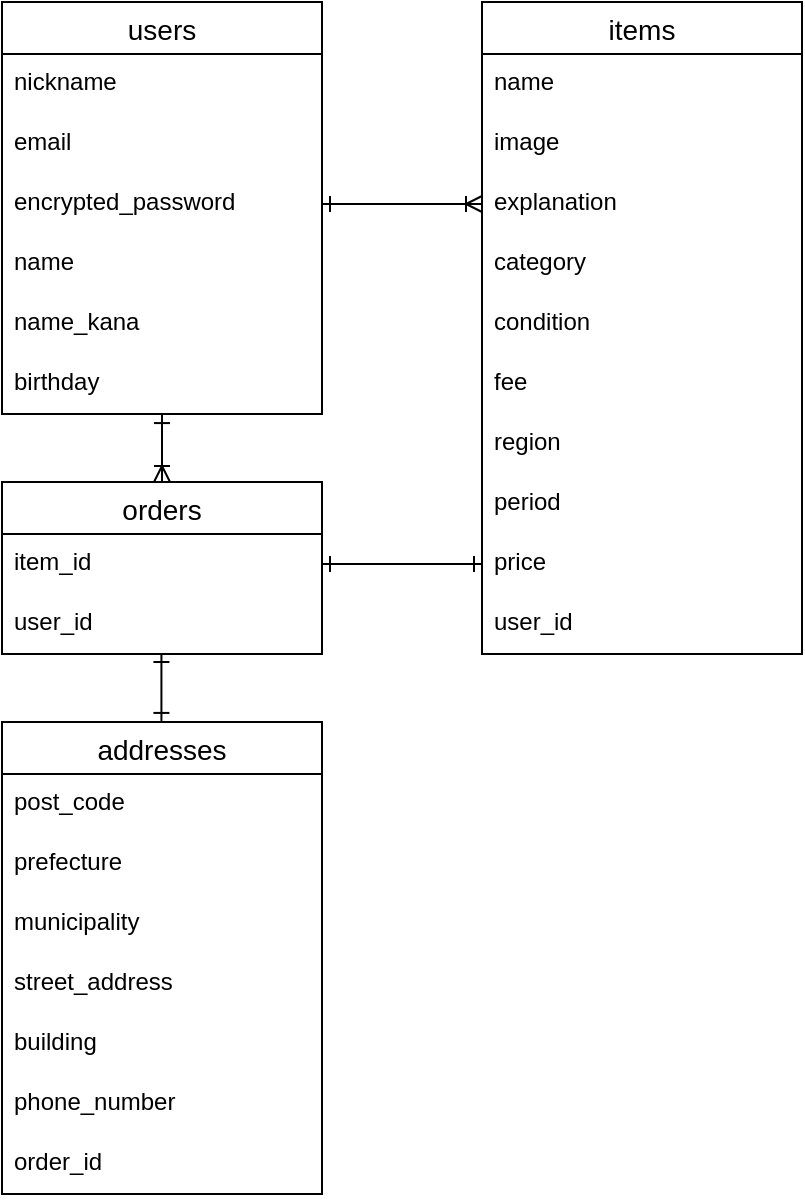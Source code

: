 <mxfile>
    <diagram id="klMzV1XxuY70GKRsuGnQ" name="ページ2">
        <mxGraphModel dx="1216" dy="277" grid="1" gridSize="10" guides="1" tooltips="1" connect="1" arrows="1" fold="1" page="1" pageScale="1" pageWidth="827" pageHeight="1169" math="0" shadow="0">
            <root>
                <mxCell id="0"/>
                <mxCell id="1" parent="0"/>
                <mxCell id="D5glQnNUzmF14yc3eRV_-1" value="users" style="swimlane;fontStyle=0;childLayout=stackLayout;horizontal=1;startSize=26;horizontalStack=0;resizeParent=1;resizeParentMax=0;resizeLast=0;collapsible=1;marginBottom=0;align=center;fontSize=14;" parent="1" vertex="1">
                    <mxGeometry x="120" y="320" width="160" height="206" as="geometry">
                        <mxRectangle x="120" y="320" width="70" height="30" as="alternateBounds"/>
                    </mxGeometry>
                </mxCell>
                <mxCell id="D5glQnNUzmF14yc3eRV_-2" value="nickname" style="text;strokeColor=none;fillColor=none;spacingLeft=4;spacingRight=4;overflow=hidden;rotatable=0;points=[[0,0.5],[1,0.5]];portConstraint=eastwest;fontSize=12;" parent="D5glQnNUzmF14yc3eRV_-1" vertex="1">
                    <mxGeometry y="26" width="160" height="30" as="geometry"/>
                </mxCell>
                <mxCell id="D5glQnNUzmF14yc3eRV_-3" value="email" style="text;strokeColor=none;fillColor=none;spacingLeft=4;spacingRight=4;overflow=hidden;rotatable=0;points=[[0,0.5],[1,0.5]];portConstraint=eastwest;fontSize=12;" parent="D5glQnNUzmF14yc3eRV_-1" vertex="1">
                    <mxGeometry y="56" width="160" height="30" as="geometry"/>
                </mxCell>
                <mxCell id="17" value="encrypted_password" style="text;strokeColor=none;fillColor=none;spacingLeft=4;spacingRight=4;overflow=hidden;rotatable=0;points=[[0,0.5],[1,0.5]];portConstraint=eastwest;fontSize=12;" parent="D5glQnNUzmF14yc3eRV_-1" vertex="1">
                    <mxGeometry y="86" width="160" height="30" as="geometry"/>
                </mxCell>
                <mxCell id="D5glQnNUzmF14yc3eRV_-4" value="name" style="text;strokeColor=none;fillColor=none;spacingLeft=4;spacingRight=4;overflow=hidden;rotatable=0;points=[[0,0.5],[1,0.5]];portConstraint=eastwest;fontSize=12;" parent="D5glQnNUzmF14yc3eRV_-1" vertex="1">
                    <mxGeometry y="116" width="160" height="30" as="geometry"/>
                </mxCell>
                <mxCell id="D5glQnNUzmF14yc3eRV_-11" value="name_kana" style="text;strokeColor=none;fillColor=none;spacingLeft=4;spacingRight=4;overflow=hidden;rotatable=0;points=[[0,0.5],[1,0.5]];portConstraint=eastwest;fontSize=12;" parent="D5glQnNUzmF14yc3eRV_-1" vertex="1">
                    <mxGeometry y="146" width="160" height="30" as="geometry"/>
                </mxCell>
                <mxCell id="D5glQnNUzmF14yc3eRV_-12" value="birthday" style="text;strokeColor=none;fillColor=none;spacingLeft=4;spacingRight=4;overflow=hidden;rotatable=0;points=[[0,0.5],[1,0.5]];portConstraint=eastwest;fontSize=12;" parent="D5glQnNUzmF14yc3eRV_-1" vertex="1">
                    <mxGeometry y="176" width="160" height="30" as="geometry"/>
                </mxCell>
                <mxCell id="D5glQnNUzmF14yc3eRV_-5" value="items" style="swimlane;fontStyle=0;childLayout=stackLayout;horizontal=1;startSize=26;horizontalStack=0;resizeParent=1;resizeParentMax=0;resizeLast=0;collapsible=1;marginBottom=0;align=center;fontSize=14;" parent="1" vertex="1">
                    <mxGeometry x="360" y="320" width="160" height="326" as="geometry"/>
                </mxCell>
                <mxCell id="D5glQnNUzmF14yc3eRV_-6" value="name" style="text;strokeColor=none;fillColor=none;spacingLeft=4;spacingRight=4;overflow=hidden;rotatable=0;points=[[0,0.5],[1,0.5]];portConstraint=eastwest;fontSize=12;" parent="D5glQnNUzmF14yc3eRV_-5" vertex="1">
                    <mxGeometry y="26" width="160" height="30" as="geometry"/>
                </mxCell>
                <mxCell id="D5glQnNUzmF14yc3eRV_-7" value="image" style="text;strokeColor=none;fillColor=none;spacingLeft=4;spacingRight=4;overflow=hidden;rotatable=0;points=[[0,0.5],[1,0.5]];portConstraint=eastwest;fontSize=12;" parent="D5glQnNUzmF14yc3eRV_-5" vertex="1">
                    <mxGeometry y="56" width="160" height="30" as="geometry"/>
                </mxCell>
                <mxCell id="D5glQnNUzmF14yc3eRV_-8" value="explanation" style="text;strokeColor=none;fillColor=none;spacingLeft=4;spacingRight=4;overflow=hidden;rotatable=0;points=[[0,0.5],[1,0.5]];portConstraint=eastwest;fontSize=12;" parent="D5glQnNUzmF14yc3eRV_-5" vertex="1">
                    <mxGeometry y="86" width="160" height="30" as="geometry"/>
                </mxCell>
                <mxCell id="D5glQnNUzmF14yc3eRV_-15" value="category" style="text;strokeColor=none;fillColor=none;spacingLeft=4;spacingRight=4;overflow=hidden;rotatable=0;points=[[0,0.5],[1,0.5]];portConstraint=eastwest;fontSize=12;" parent="D5glQnNUzmF14yc3eRV_-5" vertex="1">
                    <mxGeometry y="116" width="160" height="30" as="geometry"/>
                </mxCell>
                <mxCell id="D5glQnNUzmF14yc3eRV_-14" value="condition" style="text;strokeColor=none;fillColor=none;spacingLeft=4;spacingRight=4;overflow=hidden;rotatable=0;points=[[0,0.5],[1,0.5]];portConstraint=eastwest;fontSize=12;" parent="D5glQnNUzmF14yc3eRV_-5" vertex="1">
                    <mxGeometry y="146" width="160" height="30" as="geometry"/>
                </mxCell>
                <mxCell id="D5glQnNUzmF14yc3eRV_-18" value="fee" style="text;strokeColor=none;fillColor=none;spacingLeft=4;spacingRight=4;overflow=hidden;rotatable=0;points=[[0,0.5],[1,0.5]];portConstraint=eastwest;fontSize=12;" parent="D5glQnNUzmF14yc3eRV_-5" vertex="1">
                    <mxGeometry y="176" width="160" height="30" as="geometry"/>
                </mxCell>
                <mxCell id="D5glQnNUzmF14yc3eRV_-19" value="region" style="text;strokeColor=none;fillColor=none;spacingLeft=4;spacingRight=4;overflow=hidden;rotatable=0;points=[[0,0.5],[1,0.5]];portConstraint=eastwest;fontSize=12;" parent="D5glQnNUzmF14yc3eRV_-5" vertex="1">
                    <mxGeometry y="206" width="160" height="30" as="geometry"/>
                </mxCell>
                <mxCell id="D5glQnNUzmF14yc3eRV_-20" value="period" style="text;strokeColor=none;fillColor=none;spacingLeft=4;spacingRight=4;overflow=hidden;rotatable=0;points=[[0,0.5],[1,0.5]];portConstraint=eastwest;fontSize=12;" parent="D5glQnNUzmF14yc3eRV_-5" vertex="1">
                    <mxGeometry y="236" width="160" height="30" as="geometry"/>
                </mxCell>
                <mxCell id="10" value="price" style="text;strokeColor=none;fillColor=none;spacingLeft=4;spacingRight=4;overflow=hidden;rotatable=0;points=[[0,0.5],[1,0.5]];portConstraint=eastwest;fontSize=12;" parent="D5glQnNUzmF14yc3eRV_-5" vertex="1">
                    <mxGeometry y="266" width="160" height="30" as="geometry"/>
                </mxCell>
                <mxCell id="D5glQnNUzmF14yc3eRV_-21" value="user_id" style="text;strokeColor=none;fillColor=none;spacingLeft=4;spacingRight=4;overflow=hidden;rotatable=0;points=[[0,0.5],[1,0.5]];portConstraint=eastwest;fontSize=12;" parent="D5glQnNUzmF14yc3eRV_-5" vertex="1">
                    <mxGeometry y="296" width="160" height="30" as="geometry"/>
                </mxCell>
                <mxCell id="D5glQnNUzmF14yc3eRV_-9" style="edgeStyle=none;html=1;exitX=1;exitY=0.5;exitDx=0;exitDy=0;entryX=0;entryY=0.5;entryDx=0;entryDy=0;startArrow=ERone;startFill=0;endArrow=ERoneToMany;endFill=0;" parent="1" source="17" target="D5glQnNUzmF14yc3eRV_-8" edge="1">
                    <mxGeometry relative="1" as="geometry"/>
                </mxCell>
                <mxCell id="D5glQnNUzmF14yc3eRV_-23" value="orders" style="swimlane;fontStyle=0;childLayout=stackLayout;horizontal=1;startSize=26;horizontalStack=0;resizeParent=1;resizeParentMax=0;resizeLast=0;collapsible=1;marginBottom=0;align=center;fontSize=14;" parent="1" vertex="1">
                    <mxGeometry x="120" y="560" width="160" height="86" as="geometry"/>
                </mxCell>
                <mxCell id="24" value="item_id" style="text;strokeColor=none;fillColor=none;spacingLeft=4;spacingRight=4;overflow=hidden;rotatable=0;points=[[0,0.5],[1,0.5]];portConstraint=eastwest;fontSize=12;" parent="D5glQnNUzmF14yc3eRV_-23" vertex="1">
                    <mxGeometry y="26" width="160" height="30" as="geometry"/>
                </mxCell>
                <mxCell id="16" value="user_id" style="text;strokeColor=none;fillColor=none;spacingLeft=4;spacingRight=4;overflow=hidden;rotatable=0;points=[[0,0.5],[1,0.5]];portConstraint=eastwest;fontSize=12;" parent="D5glQnNUzmF14yc3eRV_-23" vertex="1">
                    <mxGeometry y="56" width="160" height="30" as="geometry"/>
                </mxCell>
                <mxCell id="5" value="addresses" style="swimlane;fontStyle=0;childLayout=stackLayout;horizontal=1;startSize=26;horizontalStack=0;resizeParent=1;resizeParentMax=0;resizeLast=0;collapsible=1;marginBottom=0;align=center;fontSize=14;" parent="1" vertex="1">
                    <mxGeometry x="120" y="680" width="160" height="236" as="geometry"/>
                </mxCell>
                <mxCell id="7" value="post_code" style="text;strokeColor=none;fillColor=none;spacingLeft=4;spacingRight=4;overflow=hidden;rotatable=0;points=[[0,0.5],[1,0.5]];portConstraint=eastwest;fontSize=12;" parent="5" vertex="1">
                    <mxGeometry y="26" width="160" height="30" as="geometry"/>
                </mxCell>
                <mxCell id="8" value="prefecture" style="text;strokeColor=none;fillColor=none;spacingLeft=4;spacingRight=4;overflow=hidden;rotatable=0;points=[[0,0.5],[1,0.5]];portConstraint=eastwest;fontSize=12;" parent="5" vertex="1">
                    <mxGeometry y="56" width="160" height="30" as="geometry"/>
                </mxCell>
                <mxCell id="20" value="municipality" style="text;strokeColor=none;fillColor=none;spacingLeft=4;spacingRight=4;overflow=hidden;rotatable=0;points=[[0,0.5],[1,0.5]];portConstraint=eastwest;fontSize=12;" parent="5" vertex="1">
                    <mxGeometry y="86" width="160" height="30" as="geometry"/>
                </mxCell>
                <mxCell id="21" value="street_address" style="text;strokeColor=none;fillColor=none;spacingLeft=4;spacingRight=4;overflow=hidden;rotatable=0;points=[[0,0.5],[1,0.5]];portConstraint=eastwest;fontSize=12;" parent="5" vertex="1">
                    <mxGeometry y="116" width="160" height="30" as="geometry"/>
                </mxCell>
                <mxCell id="22" value="building" style="text;strokeColor=none;fillColor=none;spacingLeft=4;spacingRight=4;overflow=hidden;rotatable=0;points=[[0,0.5],[1,0.5]];portConstraint=eastwest;fontSize=12;" parent="5" vertex="1">
                    <mxGeometry y="146" width="160" height="30" as="geometry"/>
                </mxCell>
                <mxCell id="23" value="phone_number" style="text;strokeColor=none;fillColor=none;spacingLeft=4;spacingRight=4;overflow=hidden;rotatable=0;points=[[0,0.5],[1,0.5]];portConstraint=eastwest;fontSize=12;" parent="5" vertex="1">
                    <mxGeometry y="176" width="160" height="30" as="geometry"/>
                </mxCell>
                <mxCell id="6" value="order_id" style="text;strokeColor=none;fillColor=none;spacingLeft=4;spacingRight=4;overflow=hidden;rotatable=0;points=[[0,0.5],[1,0.5]];portConstraint=eastwest;fontSize=12;" parent="5" vertex="1">
                    <mxGeometry y="206" width="160" height="30" as="geometry"/>
                </mxCell>
                <mxCell id="26" style="edgeStyle=none;html=1;entryX=0.5;entryY=0;entryDx=0;entryDy=0;startArrow=ERone;startFill=0;endArrow=ERoneToMany;endFill=0;exitX=0.5;exitY=1.018;exitDx=0;exitDy=0;exitPerimeter=0;" edge="1" parent="1" source="D5glQnNUzmF14yc3eRV_-12" target="D5glQnNUzmF14yc3eRV_-23">
                    <mxGeometry relative="1" as="geometry">
                        <mxPoint x="200" y="530" as="sourcePoint"/>
                        <mxPoint x="280" y="540" as="targetPoint"/>
                    </mxGeometry>
                </mxCell>
                <mxCell id="27" style="edgeStyle=none;html=1;entryX=0.5;entryY=0;entryDx=0;entryDy=0;startArrow=ERone;startFill=0;endArrow=ERone;endFill=0;exitX=0.5;exitY=1.018;exitDx=0;exitDy=0;exitPerimeter=0;" edge="1" parent="1">
                    <mxGeometry relative="1" as="geometry">
                        <mxPoint x="199.71" y="646" as="sourcePoint"/>
                        <mxPoint x="199.71" y="679.46" as="targetPoint"/>
                    </mxGeometry>
                </mxCell>
                <mxCell id="28" style="edgeStyle=none;html=1;startArrow=ERone;startFill=0;endArrow=ERone;endFill=0;exitX=0;exitY=0.5;exitDx=0;exitDy=0;entryX=1;entryY=0.5;entryDx=0;entryDy=0;" edge="1" parent="1" source="10" target="24">
                    <mxGeometry relative="1" as="geometry">
                        <mxPoint x="209.71" y="656" as="sourcePoint"/>
                        <mxPoint x="300" y="620" as="targetPoint"/>
                    </mxGeometry>
                </mxCell>
            </root>
        </mxGraphModel>
    </diagram>
</mxfile>